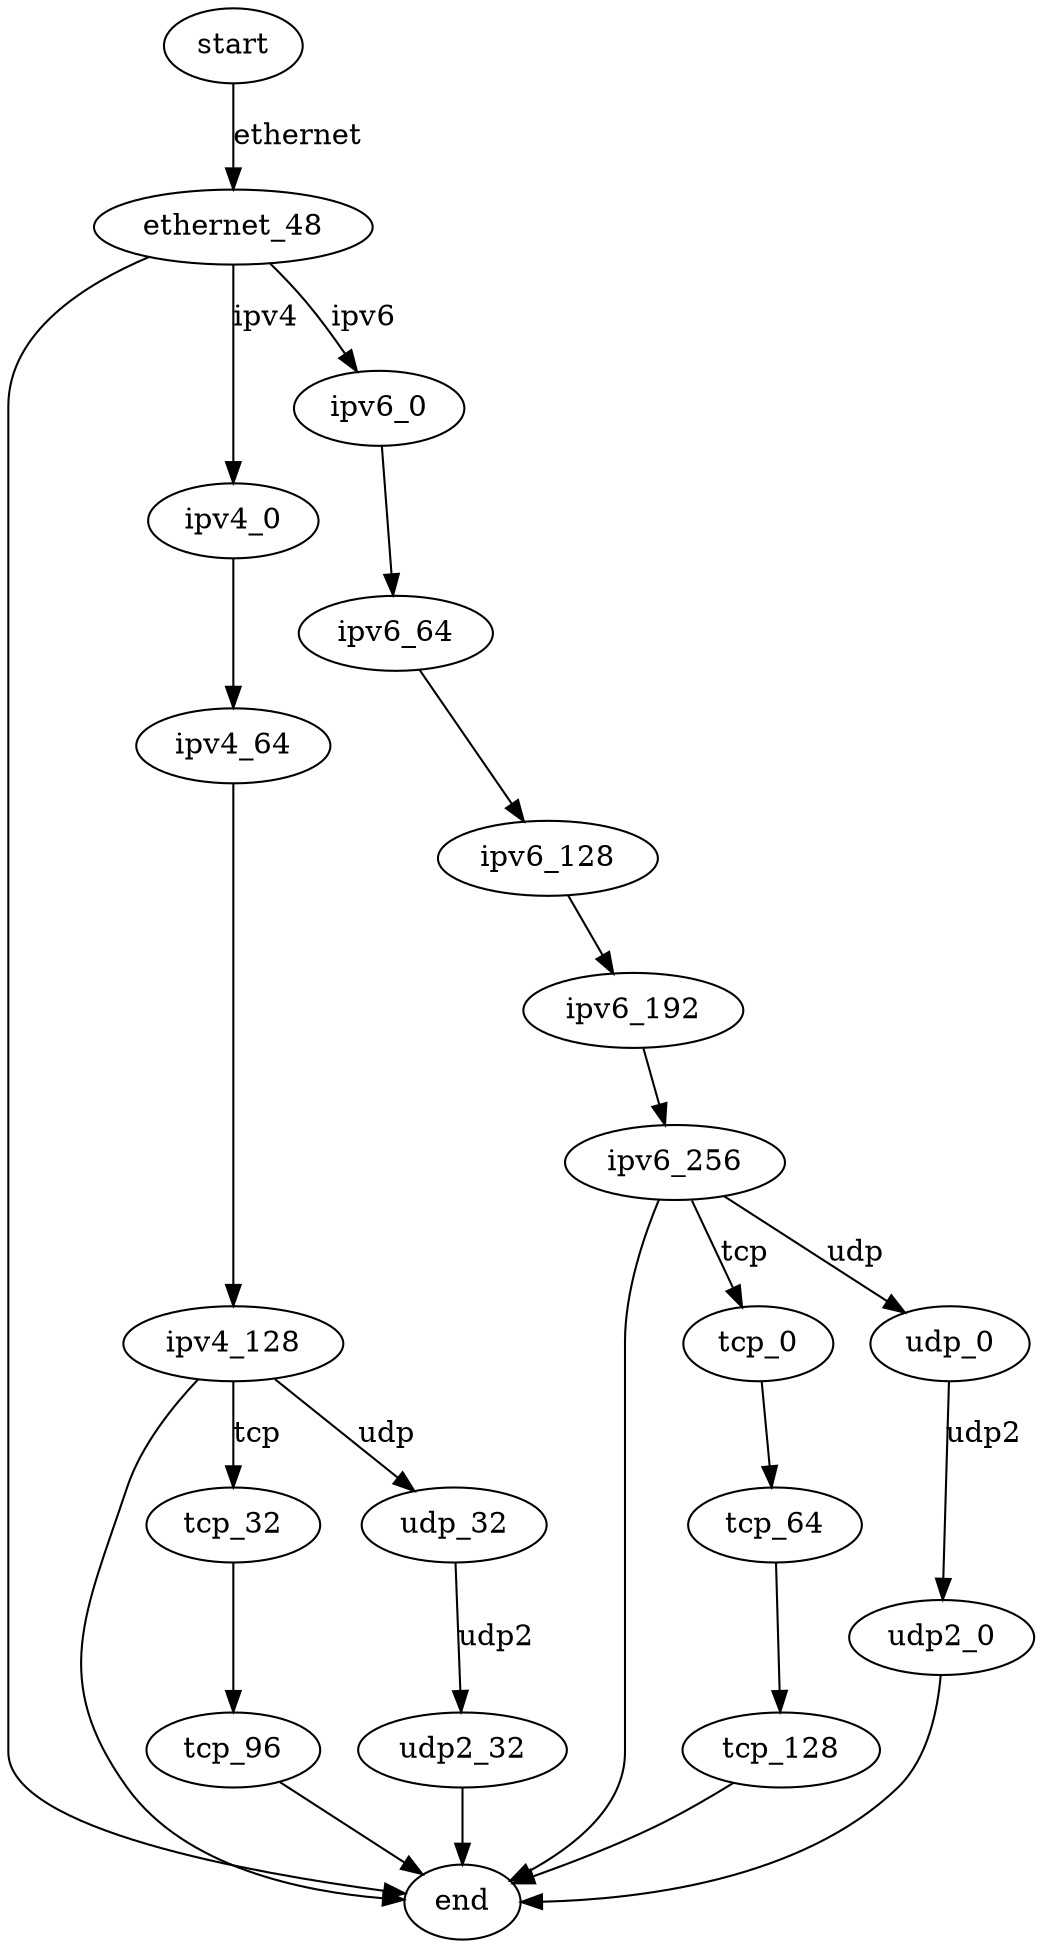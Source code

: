 strict digraph  {
<start>;
<end>;
ethernet_48 [header=ethernet, pos="(48, 55)"];
ipv4_0 [header=ipv4, pos="(0, 7)"];
ipv4_64 [header=ipv4, pos="(64, 71)"];
ipv4_128 [header=ipv4, pos="(128, 135)"];
tcp_32 [header=tcp, pos="(32, 39)"];
tcp_96 [header=tcp, pos="(96, 103)"];
udp_32 [header=udp, pos="(32, 39)"];
udp2_32 [header=udp2, pos="(32, 39)"];
ipv6_0 [header=ipv6, pos="(0, 7)"];
ipv6_64 [header=ipv6, pos="(64, 71)"];
ipv6_128 [header=ipv6, pos="(128, 135)"];
ipv6_192 [header=ipv6, pos="(192, 199)"];
ipv6_256 [header=ipv6, pos="(256, 263)"];
tcp_0 [header=tcp, pos="(0, 7)"];
tcp_64 [header=tcp, pos="(64, 71)"];
tcp_128 [header=tcp, pos="(128, 135)"];
udp_0 [header=udp, pos="(0, 7)"];
udp2_0 [header=udp2, pos="(0, 7)"];
<start> -> ethernet_48  [label=ethernet];
ethernet_48 -> ipv4_0  [label=ipv4];
ethernet_48 -> ipv6_0  [label=ipv6];
ethernet_48 -> <end>;
ipv4_0 -> ipv4_64;
ipv4_64 -> ipv4_128;
ipv4_128 -> tcp_32  [label=tcp];
ipv4_128 -> udp_32  [label=udp];
ipv4_128 -> <end>;
tcp_32 -> tcp_96;
tcp_96 -> <end>;
udp_32 -> udp2_32  [label=udp2];
udp2_32 -> <end>;
ipv6_0 -> ipv6_64;
ipv6_64 -> ipv6_128;
ipv6_128 -> ipv6_192;
ipv6_192 -> ipv6_256;
ipv6_256 -> tcp_0  [label=tcp];
ipv6_256 -> udp_0  [label=udp];
ipv6_256 -> <end>;
tcp_0 -> tcp_64;
tcp_64 -> tcp_128;
tcp_128 -> <end>;
udp_0 -> udp2_0  [label=udp2];
udp2_0 -> <end>;
}
